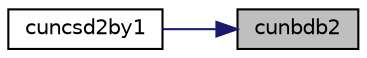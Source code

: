 digraph "cunbdb2"
{
 // LATEX_PDF_SIZE
  edge [fontname="Helvetica",fontsize="10",labelfontname="Helvetica",labelfontsize="10"];
  node [fontname="Helvetica",fontsize="10",shape=record];
  rankdir="RL";
  Node1 [label="cunbdb2",height=0.2,width=0.4,color="black", fillcolor="grey75", style="filled", fontcolor="black",tooltip="CUNBDB2"];
  Node1 -> Node2 [dir="back",color="midnightblue",fontsize="10",style="solid",fontname="Helvetica"];
  Node2 [label="cuncsd2by1",height=0.2,width=0.4,color="black", fillcolor="white", style="filled",URL="$cuncsd2by1_8f.html#ad246767c55158661b5f34d5721e15a8f",tooltip="CUNCSD2BY1"];
}
